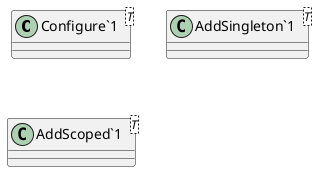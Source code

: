 @startuml
class "Configure`1"<T> {
}
class "AddSingleton`1"<T> {
}
class "AddScoped`1"<T> {
}
@enduml
